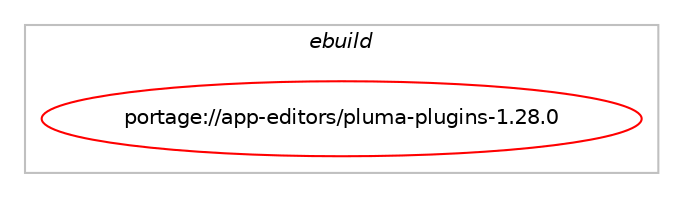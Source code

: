 digraph prolog {

# *************
# Graph options
# *************

newrank=true;
concentrate=true;
compound=true;
graph [rankdir=LR,fontname=Helvetica,fontsize=10,ranksep=1.5];#, ranksep=2.5, nodesep=0.2];
edge  [arrowhead=vee];
node  [fontname=Helvetica,fontsize=10];

# **********
# The ebuild
# **********

subgraph cluster_leftcol {
color=gray;
label=<<i>ebuild</i>>;
id [label="portage://app-editors/pluma-plugins-1.28.0", color=red, width=4, href="../app-editors/pluma-plugins-1.28.0.svg"];
}

# ****************
# The dependencies
# ****************

subgraph cluster_midcol {
color=gray;
label=<<i>dependencies</i>>;
subgraph cluster_compile {
fillcolor="#eeeeee";
style=filled;
label=<<i>compile</i>>;
# *** BEGIN UNKNOWN DEPENDENCY TYPE (TODO) ***
# id -> equal(use_conditional_group(positive,python,portage://app-editors/pluma-plugins-1.28.0,[use_conditional_group(positive,python_single_target_python3_10,portage://app-editors/pluma-plugins-1.28.0,[package_dependency(portage://app-editors/pluma-plugins-1.28.0,install,no,dev-lang,python,none,[,,],[slot(3.10)],[])]),use_conditional_group(positive,python_single_target_python3_11,portage://app-editors/pluma-plugins-1.28.0,[package_dependency(portage://app-editors/pluma-plugins-1.28.0,install,no,dev-lang,python,none,[,,],[slot(3.11)],[])]),use_conditional_group(positive,python_single_target_python3_12,portage://app-editors/pluma-plugins-1.28.0,[package_dependency(portage://app-editors/pluma-plugins-1.28.0,install,no,dev-lang,python,none,[,,],[slot(3.12)],[])]),use_conditional_group(positive,python_single_target_python3_10,portage://app-editors/pluma-plugins-1.28.0,[package_dependency(portage://app-editors/pluma-plugins-1.28.0,install,no,app-editors,pluma,none,[,,],[],[use(enable(python_single_target_python3_10),negative)]),package_dependency(portage://app-editors/pluma-plugins-1.28.0,install,no,dev-libs,libpeas,none,[,,],[slot(0)],[use(enable(python),none),use(enable(python_single_target_python3_10),negative)]),package_dependency(portage://app-editors/pluma-plugins-1.28.0,install,no,dev-python,dbus-python,greaterequal,[0.82,,,0.82],[],[use(enable(python_targets_python3_10),negative)]),package_dependency(portage://app-editors/pluma-plugins-1.28.0,install,no,dev-python,pycairo,none,[,,],[],[use(enable(python_targets_python3_10),negative)]),package_dependency(portage://app-editors/pluma-plugins-1.28.0,install,no,dev-python,pygobject,none,[,,],[slot(3)],[use(enable(cairo),none),use(enable(python_targets_python3_10),negative)]),package_dependency(portage://app-editors/pluma-plugins-1.28.0,install,no,dev-python,dbus-python,greaterequal,[0.82,,,0.82],[],[use(enable(python_targets_python3_10),negative)]),package_dependency(portage://app-editors/pluma-plugins-1.28.0,install,no,x11-libs,vte,greaterequal,[0.52,,,0.52],[slot(2.91)],[use(enable(introspection),none)])]),use_conditional_group(positive,python_single_target_python3_11,portage://app-editors/pluma-plugins-1.28.0,[package_dependency(portage://app-editors/pluma-plugins-1.28.0,install,no,app-editors,pluma,none,[,,],[],[use(enable(python_single_target_python3_11),negative)]),package_dependency(portage://app-editors/pluma-plugins-1.28.0,install,no,dev-libs,libpeas,none,[,,],[slot(0)],[use(enable(python),none),use(enable(python_single_target_python3_11),negative)]),package_dependency(portage://app-editors/pluma-plugins-1.28.0,install,no,dev-python,dbus-python,greaterequal,[0.82,,,0.82],[],[use(enable(python_targets_python3_11),negative)]),package_dependency(portage://app-editors/pluma-plugins-1.28.0,install,no,dev-python,pycairo,none,[,,],[],[use(enable(python_targets_python3_11),negative)]),package_dependency(portage://app-editors/pluma-plugins-1.28.0,install,no,dev-python,pygobject,none,[,,],[slot(3)],[use(enable(cairo),none),use(enable(python_targets_python3_11),negative)]),package_dependency(portage://app-editors/pluma-plugins-1.28.0,install,no,dev-python,dbus-python,greaterequal,[0.82,,,0.82],[],[use(enable(python_targets_python3_11),negative)]),package_dependency(portage://app-editors/pluma-plugins-1.28.0,install,no,x11-libs,vte,greaterequal,[0.52,,,0.52],[slot(2.91)],[use(enable(introspection),none)])]),use_conditional_group(positive,python_single_target_python3_12,portage://app-editors/pluma-plugins-1.28.0,[package_dependency(portage://app-editors/pluma-plugins-1.28.0,install,no,app-editors,pluma,none,[,,],[],[use(enable(python_single_target_python3_12),negative)]),package_dependency(portage://app-editors/pluma-plugins-1.28.0,install,no,dev-libs,libpeas,none,[,,],[slot(0)],[use(enable(python),none),use(enable(python_single_target_python3_12),negative)]),package_dependency(portage://app-editors/pluma-plugins-1.28.0,install,no,dev-python,dbus-python,greaterequal,[0.82,,,0.82],[],[use(enable(python_targets_python3_12),negative)]),package_dependency(portage://app-editors/pluma-plugins-1.28.0,install,no,dev-python,pycairo,none,[,,],[],[use(enable(python_targets_python3_12),negative)]),package_dependency(portage://app-editors/pluma-plugins-1.28.0,install,no,dev-python,pygobject,none,[,,],[slot(3)],[use(enable(cairo),none),use(enable(python_targets_python3_12),negative)]),package_dependency(portage://app-editors/pluma-plugins-1.28.0,install,no,dev-python,dbus-python,greaterequal,[0.82,,,0.82],[],[use(enable(python_targets_python3_12),negative)]),package_dependency(portage://app-editors/pluma-plugins-1.28.0,install,no,x11-libs,vte,greaterequal,[0.52,,,0.52],[slot(2.91)],[use(enable(introspection),none)])]),package_dependency(portage://app-editors/pluma-plugins-1.28.0,install,no,x11-libs,gtk+,greaterequal,[3.9,,,3.9],[slot(3)],[use(enable(introspection),none)]),package_dependency(portage://app-editors/pluma-plugins-1.28.0,install,no,x11-libs,gtksourceview,greaterequal,[4.0.2,,,4.0.2],[slot(4)],[use(enable(introspection),none)]),package_dependency(portage://app-editors/pluma-plugins-1.28.0,install,no,x11-libs,pango,none,[,,],[],[use(enable(introspection),none)]),package_dependency(portage://app-editors/pluma-plugins-1.28.0,install,no,x11-libs,gdk-pixbuf,none,[,,],[slot(2)],[use(enable(introspection),none)])]))
# *** END UNKNOWN DEPENDENCY TYPE (TODO) ***

# *** BEGIN UNKNOWN DEPENDENCY TYPE (TODO) ***
# id -> equal(package_dependency(portage://app-editors/pluma-plugins-1.28.0,install,no,app-editors,pluma,greaterequal,[1.28.0,,,1.28.0],[],[]))
# *** END UNKNOWN DEPENDENCY TYPE (TODO) ***

# *** BEGIN UNKNOWN DEPENDENCY TYPE (TODO) ***
# id -> equal(package_dependency(portage://app-editors/pluma-plugins-1.28.0,install,no,dev-libs,glib,greaterequal,[2.32,,,2.32],[slot(2)],[]))
# *** END UNKNOWN DEPENDENCY TYPE (TODO) ***

# *** BEGIN UNKNOWN DEPENDENCY TYPE (TODO) ***
# id -> equal(package_dependency(portage://app-editors/pluma-plugins-1.28.0,install,no,dev-libs,libpeas,greaterequal,[1.14.1,,,1.14.1],[slot(0)],[use(enable(gtk),none)]))
# *** END UNKNOWN DEPENDENCY TYPE (TODO) ***

# *** BEGIN UNKNOWN DEPENDENCY TYPE (TODO) ***
# id -> equal(package_dependency(portage://app-editors/pluma-plugins-1.28.0,install,no,x11-libs,gtk+,greaterequal,[3.9,,,3.9],[slot(3)],[]))
# *** END UNKNOWN DEPENDENCY TYPE (TODO) ***

# *** BEGIN UNKNOWN DEPENDENCY TYPE (TODO) ***
# id -> equal(package_dependency(portage://app-editors/pluma-plugins-1.28.0,install,no,x11-libs,gtksourceview,greaterequal,[4.0.2,,,4.0.2],[slot(4)],[]))
# *** END UNKNOWN DEPENDENCY TYPE (TODO) ***

}
subgraph cluster_compileandrun {
fillcolor="#eeeeee";
style=filled;
label=<<i>compile and run</i>>;
}
subgraph cluster_run {
fillcolor="#eeeeee";
style=filled;
label=<<i>run</i>>;
# *** BEGIN UNKNOWN DEPENDENCY TYPE (TODO) ***
# id -> equal(use_conditional_group(positive,python,portage://app-editors/pluma-plugins-1.28.0,[use_conditional_group(positive,python_single_target_python3_10,portage://app-editors/pluma-plugins-1.28.0,[package_dependency(portage://app-editors/pluma-plugins-1.28.0,run,no,dev-lang,python,none,[,,],[slot(3.10)],[])]),use_conditional_group(positive,python_single_target_python3_11,portage://app-editors/pluma-plugins-1.28.0,[package_dependency(portage://app-editors/pluma-plugins-1.28.0,run,no,dev-lang,python,none,[,,],[slot(3.11)],[])]),use_conditional_group(positive,python_single_target_python3_12,portage://app-editors/pluma-plugins-1.28.0,[package_dependency(portage://app-editors/pluma-plugins-1.28.0,run,no,dev-lang,python,none,[,,],[slot(3.12)],[])]),use_conditional_group(positive,python_single_target_python3_10,portage://app-editors/pluma-plugins-1.28.0,[package_dependency(portage://app-editors/pluma-plugins-1.28.0,run,no,app-editors,pluma,none,[,,],[],[use(enable(python_single_target_python3_10),negative)]),package_dependency(portage://app-editors/pluma-plugins-1.28.0,run,no,dev-libs,libpeas,none,[,,],[slot(0)],[use(enable(python),none),use(enable(python_single_target_python3_10),negative)]),package_dependency(portage://app-editors/pluma-plugins-1.28.0,run,no,dev-python,dbus-python,greaterequal,[0.82,,,0.82],[],[use(enable(python_targets_python3_10),negative)]),package_dependency(portage://app-editors/pluma-plugins-1.28.0,run,no,dev-python,pycairo,none,[,,],[],[use(enable(python_targets_python3_10),negative)]),package_dependency(portage://app-editors/pluma-plugins-1.28.0,run,no,dev-python,pygobject,none,[,,],[slot(3)],[use(enable(cairo),none),use(enable(python_targets_python3_10),negative)]),package_dependency(portage://app-editors/pluma-plugins-1.28.0,run,no,dev-python,dbus-python,greaterequal,[0.82,,,0.82],[],[use(enable(python_targets_python3_10),negative)]),package_dependency(portage://app-editors/pluma-plugins-1.28.0,run,no,x11-libs,vte,greaterequal,[0.52,,,0.52],[slot(2.91)],[use(enable(introspection),none)])]),use_conditional_group(positive,python_single_target_python3_11,portage://app-editors/pluma-plugins-1.28.0,[package_dependency(portage://app-editors/pluma-plugins-1.28.0,run,no,app-editors,pluma,none,[,,],[],[use(enable(python_single_target_python3_11),negative)]),package_dependency(portage://app-editors/pluma-plugins-1.28.0,run,no,dev-libs,libpeas,none,[,,],[slot(0)],[use(enable(python),none),use(enable(python_single_target_python3_11),negative)]),package_dependency(portage://app-editors/pluma-plugins-1.28.0,run,no,dev-python,dbus-python,greaterequal,[0.82,,,0.82],[],[use(enable(python_targets_python3_11),negative)]),package_dependency(portage://app-editors/pluma-plugins-1.28.0,run,no,dev-python,pycairo,none,[,,],[],[use(enable(python_targets_python3_11),negative)]),package_dependency(portage://app-editors/pluma-plugins-1.28.0,run,no,dev-python,pygobject,none,[,,],[slot(3)],[use(enable(cairo),none),use(enable(python_targets_python3_11),negative)]),package_dependency(portage://app-editors/pluma-plugins-1.28.0,run,no,dev-python,dbus-python,greaterequal,[0.82,,,0.82],[],[use(enable(python_targets_python3_11),negative)]),package_dependency(portage://app-editors/pluma-plugins-1.28.0,run,no,x11-libs,vte,greaterequal,[0.52,,,0.52],[slot(2.91)],[use(enable(introspection),none)])]),use_conditional_group(positive,python_single_target_python3_12,portage://app-editors/pluma-plugins-1.28.0,[package_dependency(portage://app-editors/pluma-plugins-1.28.0,run,no,app-editors,pluma,none,[,,],[],[use(enable(python_single_target_python3_12),negative)]),package_dependency(portage://app-editors/pluma-plugins-1.28.0,run,no,dev-libs,libpeas,none,[,,],[slot(0)],[use(enable(python),none),use(enable(python_single_target_python3_12),negative)]),package_dependency(portage://app-editors/pluma-plugins-1.28.0,run,no,dev-python,dbus-python,greaterequal,[0.82,,,0.82],[],[use(enable(python_targets_python3_12),negative)]),package_dependency(portage://app-editors/pluma-plugins-1.28.0,run,no,dev-python,pycairo,none,[,,],[],[use(enable(python_targets_python3_12),negative)]),package_dependency(portage://app-editors/pluma-plugins-1.28.0,run,no,dev-python,pygobject,none,[,,],[slot(3)],[use(enable(cairo),none),use(enable(python_targets_python3_12),negative)]),package_dependency(portage://app-editors/pluma-plugins-1.28.0,run,no,dev-python,dbus-python,greaterequal,[0.82,,,0.82],[],[use(enable(python_targets_python3_12),negative)]),package_dependency(portage://app-editors/pluma-plugins-1.28.0,run,no,x11-libs,vte,greaterequal,[0.52,,,0.52],[slot(2.91)],[use(enable(introspection),none)])]),package_dependency(portage://app-editors/pluma-plugins-1.28.0,run,no,x11-libs,gtk+,greaterequal,[3.9,,,3.9],[slot(3)],[use(enable(introspection),none)]),package_dependency(portage://app-editors/pluma-plugins-1.28.0,run,no,x11-libs,gtksourceview,greaterequal,[4.0.2,,,4.0.2],[slot(4)],[use(enable(introspection),none)]),package_dependency(portage://app-editors/pluma-plugins-1.28.0,run,no,x11-libs,pango,none,[,,],[],[use(enable(introspection),none)]),package_dependency(portage://app-editors/pluma-plugins-1.28.0,run,no,x11-libs,gdk-pixbuf,none,[,,],[slot(2)],[use(enable(introspection),none)])]))
# *** END UNKNOWN DEPENDENCY TYPE (TODO) ***

# *** BEGIN UNKNOWN DEPENDENCY TYPE (TODO) ***
# id -> equal(package_dependency(portage://app-editors/pluma-plugins-1.28.0,run,no,app-editors,pluma,greaterequal,[1.28.0,,,1.28.0],[],[]))
# *** END UNKNOWN DEPENDENCY TYPE (TODO) ***

# *** BEGIN UNKNOWN DEPENDENCY TYPE (TODO) ***
# id -> equal(package_dependency(portage://app-editors/pluma-plugins-1.28.0,run,no,dev-libs,glib,greaterequal,[2.32,,,2.32],[slot(2)],[]))
# *** END UNKNOWN DEPENDENCY TYPE (TODO) ***

# *** BEGIN UNKNOWN DEPENDENCY TYPE (TODO) ***
# id -> equal(package_dependency(portage://app-editors/pluma-plugins-1.28.0,run,no,dev-libs,libpeas,greaterequal,[1.14.1,,,1.14.1],[slot(0)],[use(enable(gtk),none)]))
# *** END UNKNOWN DEPENDENCY TYPE (TODO) ***

# *** BEGIN UNKNOWN DEPENDENCY TYPE (TODO) ***
# id -> equal(package_dependency(portage://app-editors/pluma-plugins-1.28.0,run,no,x11-libs,gtk+,greaterequal,[3.9,,,3.9],[slot(3)],[]))
# *** END UNKNOWN DEPENDENCY TYPE (TODO) ***

# *** BEGIN UNKNOWN DEPENDENCY TYPE (TODO) ***
# id -> equal(package_dependency(portage://app-editors/pluma-plugins-1.28.0,run,no,x11-libs,gtksourceview,greaterequal,[4.0.2,,,4.0.2],[slot(4)],[]))
# *** END UNKNOWN DEPENDENCY TYPE (TODO) ***

}
}

# **************
# The candidates
# **************

subgraph cluster_choices {
rank=same;
color=gray;
label=<<i>candidates</i>>;

}

}
